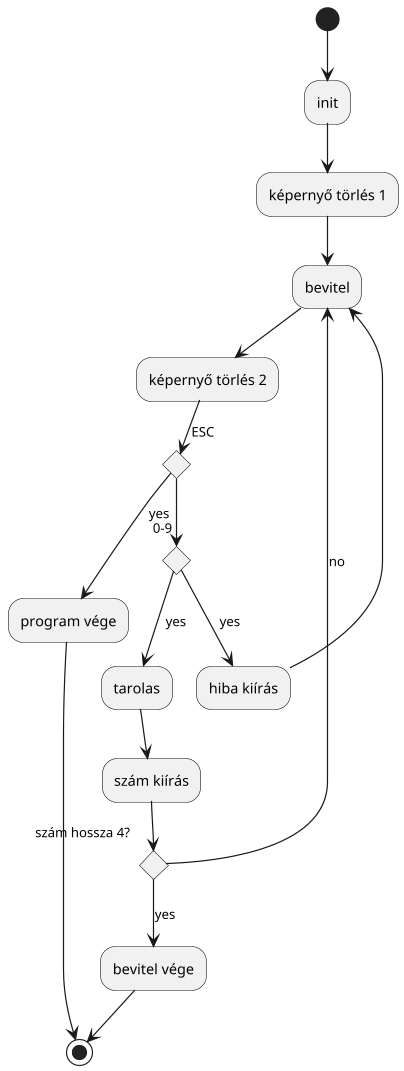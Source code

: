 @startuml
scale 1.2

(*) --> init
"init" --> képernyő törlés 1
"képernyő törlés 1" --> bevitel
"bevitel" --> képernyő törlés 2

if "ESC" then
    -->[yes] program vége
else  

    if "0-9" then
    -->[yes] tarolas
    -->szám kiírás
        
        if "szám hossza 4?"
        -->[yes] bevitel vége
        --> (*)
        else 
        -->[no] bevitel
        endif
    
    else
    -->[yes] hiba kiírás
    --> bevitel
    endif

endif
 
 
"program vége" --> (*)

@enduml